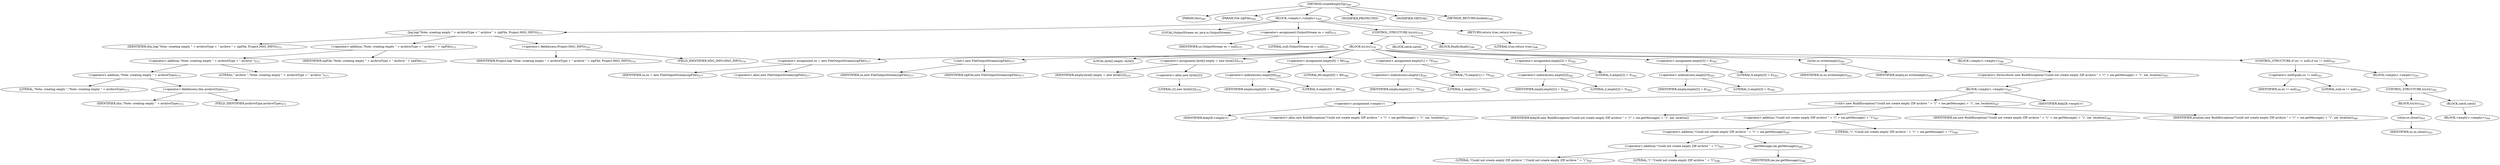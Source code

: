 digraph "createEmptyZip" {  
"1284" [label = <(METHOD,createEmptyZip)<SUB>569</SUB>> ]
"59" [label = <(PARAM,this)<SUB>569</SUB>> ]
"1285" [label = <(PARAM,File zipFile)<SUB>569</SUB>> ]
"1286" [label = <(BLOCK,&lt;empty&gt;,&lt;empty&gt;)<SUB>569</SUB>> ]
"1287" [label = <(log,log(&quot;Note: creating empty &quot; + archiveType + &quot; archive &quot; + zipFile, Project.MSG_INFO))<SUB>573</SUB>> ]
"58" [label = <(IDENTIFIER,this,log(&quot;Note: creating empty &quot; + archiveType + &quot; archive &quot; + zipFile, Project.MSG_INFO))<SUB>573</SUB>> ]
"1288" [label = <(&lt;operator&gt;.addition,&quot;Note: creating empty &quot; + archiveType + &quot; archive &quot; + zipFile)<SUB>573</SUB>> ]
"1289" [label = <(&lt;operator&gt;.addition,&quot;Note: creating empty &quot; + archiveType + &quot; archive &quot;)<SUB>573</SUB>> ]
"1290" [label = <(&lt;operator&gt;.addition,&quot;Note: creating empty &quot; + archiveType)<SUB>573</SUB>> ]
"1291" [label = <(LITERAL,&quot;Note: creating empty &quot;,&quot;Note: creating empty &quot; + archiveType)<SUB>573</SUB>> ]
"1292" [label = <(&lt;operator&gt;.fieldAccess,this.archiveType)<SUB>573</SUB>> ]
"1293" [label = <(IDENTIFIER,this,&quot;Note: creating empty &quot; + archiveType)<SUB>573</SUB>> ]
"1294" [label = <(FIELD_IDENTIFIER,archiveType,archiveType)<SUB>573</SUB>> ]
"1295" [label = <(LITERAL,&quot; archive &quot;,&quot;Note: creating empty &quot; + archiveType + &quot; archive &quot;)<SUB>573</SUB>> ]
"1296" [label = <(IDENTIFIER,zipFile,&quot;Note: creating empty &quot; + archiveType + &quot; archive &quot; + zipFile)<SUB>573</SUB>> ]
"1297" [label = <(&lt;operator&gt;.fieldAccess,Project.MSG_INFO)<SUB>574</SUB>> ]
"1298" [label = <(IDENTIFIER,Project,log(&quot;Note: creating empty &quot; + archiveType + &quot; archive &quot; + zipFile, Project.MSG_INFO))<SUB>574</SUB>> ]
"1299" [label = <(FIELD_IDENTIFIER,MSG_INFO,MSG_INFO)<SUB>574</SUB>> ]
"61" [label = <(LOCAL,OutputStream os: java.io.OutputStream)> ]
"1300" [label = <(&lt;operator&gt;.assignment,OutputStream os = null)<SUB>575</SUB>> ]
"1301" [label = <(IDENTIFIER,os,OutputStream os = null)<SUB>575</SUB>> ]
"1302" [label = <(LITERAL,null,OutputStream os = null)<SUB>575</SUB>> ]
"1303" [label = <(CONTROL_STRUCTURE,try,try)<SUB>576</SUB>> ]
"1304" [label = <(BLOCK,try,try)<SUB>576</SUB>> ]
"1305" [label = <(&lt;operator&gt;.assignment,os = new FileOutputStream(zipFile))<SUB>577</SUB>> ]
"1306" [label = <(IDENTIFIER,os,os = new FileOutputStream(zipFile))<SUB>577</SUB>> ]
"1307" [label = <(&lt;operator&gt;.alloc,new FileOutputStream(zipFile))<SUB>577</SUB>> ]
"1308" [label = <(&lt;init&gt;,new FileOutputStream(zipFile))<SUB>577</SUB>> ]
"60" [label = <(IDENTIFIER,os,new FileOutputStream(zipFile))<SUB>577</SUB>> ]
"1309" [label = <(IDENTIFIER,zipFile,new FileOutputStream(zipFile))<SUB>577</SUB>> ]
"1310" [label = <(LOCAL,byte[] empty: byte[])> ]
"1311" [label = <(&lt;operator&gt;.assignment,byte[] empty = new byte[22])<SUB>579</SUB>> ]
"1312" [label = <(IDENTIFIER,empty,byte[] empty = new byte[22])<SUB>579</SUB>> ]
"1313" [label = <(&lt;operator&gt;.alloc,new byte[22])> ]
"1314" [label = <(LITERAL,22,new byte[22])<SUB>579</SUB>> ]
"1315" [label = <(&lt;operator&gt;.assignment,empty[0] = 80)<SUB>580</SUB>> ]
"1316" [label = <(&lt;operator&gt;.indexAccess,empty[0])<SUB>580</SUB>> ]
"1317" [label = <(IDENTIFIER,empty,empty[0] = 80)<SUB>580</SUB>> ]
"1318" [label = <(LITERAL,0,empty[0] = 80)<SUB>580</SUB>> ]
"1319" [label = <(LITERAL,80,empty[0] = 80)<SUB>580</SUB>> ]
"1320" [label = <(&lt;operator&gt;.assignment,empty[1] = 75)<SUB>581</SUB>> ]
"1321" [label = <(&lt;operator&gt;.indexAccess,empty[1])<SUB>581</SUB>> ]
"1322" [label = <(IDENTIFIER,empty,empty[1] = 75)<SUB>581</SUB>> ]
"1323" [label = <(LITERAL,1,empty[1] = 75)<SUB>581</SUB>> ]
"1324" [label = <(LITERAL,75,empty[1] = 75)<SUB>581</SUB>> ]
"1325" [label = <(&lt;operator&gt;.assignment,empty[2] = 5)<SUB>582</SUB>> ]
"1326" [label = <(&lt;operator&gt;.indexAccess,empty[2])<SUB>582</SUB>> ]
"1327" [label = <(IDENTIFIER,empty,empty[2] = 5)<SUB>582</SUB>> ]
"1328" [label = <(LITERAL,2,empty[2] = 5)<SUB>582</SUB>> ]
"1329" [label = <(LITERAL,5,empty[2] = 5)<SUB>582</SUB>> ]
"1330" [label = <(&lt;operator&gt;.assignment,empty[3] = 6)<SUB>583</SUB>> ]
"1331" [label = <(&lt;operator&gt;.indexAccess,empty[3])<SUB>583</SUB>> ]
"1332" [label = <(IDENTIFIER,empty,empty[3] = 6)<SUB>583</SUB>> ]
"1333" [label = <(LITERAL,3,empty[3] = 6)<SUB>583</SUB>> ]
"1334" [label = <(LITERAL,6,empty[3] = 6)<SUB>583</SUB>> ]
"1335" [label = <(write,os.write(empty))<SUB>585</SUB>> ]
"1336" [label = <(IDENTIFIER,os,os.write(empty))<SUB>585</SUB>> ]
"1337" [label = <(IDENTIFIER,empty,os.write(empty))<SUB>585</SUB>> ]
"1338" [label = <(BLOCK,catch,catch)> ]
"1339" [label = <(BLOCK,&lt;empty&gt;,&lt;empty&gt;)<SUB>586</SUB>> ]
"1340" [label = <(&lt;operator&gt;.throw,throw new BuildException(&quot;Could not create empty ZIP archive &quot; + &quot;(&quot; + ioe.getMessage() + &quot;)&quot;, ioe, location);)<SUB>587</SUB>> ]
"1341" [label = <(BLOCK,&lt;empty&gt;,&lt;empty&gt;)<SUB>587</SUB>> ]
"1342" [label = <(&lt;operator&gt;.assignment,&lt;empty&gt;)> ]
"1343" [label = <(IDENTIFIER,$obj28,&lt;empty&gt;)> ]
"1344" [label = <(&lt;operator&gt;.alloc,new BuildException(&quot;Could not create empty ZIP archive &quot; + &quot;(&quot; + ioe.getMessage() + &quot;)&quot;, ioe, location))<SUB>587</SUB>> ]
"1345" [label = <(&lt;init&gt;,new BuildException(&quot;Could not create empty ZIP archive &quot; + &quot;(&quot; + ioe.getMessage() + &quot;)&quot;, ioe, location))<SUB>587</SUB>> ]
"1346" [label = <(IDENTIFIER,$obj28,new BuildException(&quot;Could not create empty ZIP archive &quot; + &quot;(&quot; + ioe.getMessage() + &quot;)&quot;, ioe, location))> ]
"1347" [label = <(&lt;operator&gt;.addition,&quot;Could not create empty ZIP archive &quot; + &quot;(&quot; + ioe.getMessage() + &quot;)&quot;)<SUB>587</SUB>> ]
"1348" [label = <(&lt;operator&gt;.addition,&quot;Could not create empty ZIP archive &quot; + &quot;(&quot; + ioe.getMessage())<SUB>587</SUB>> ]
"1349" [label = <(&lt;operator&gt;.addition,&quot;Could not create empty ZIP archive &quot; + &quot;(&quot;)<SUB>587</SUB>> ]
"1350" [label = <(LITERAL,&quot;Could not create empty ZIP archive &quot;,&quot;Could not create empty ZIP archive &quot; + &quot;(&quot;)<SUB>587</SUB>> ]
"1351" [label = <(LITERAL,&quot;(&quot;,&quot;Could not create empty ZIP archive &quot; + &quot;(&quot;)<SUB>588</SUB>> ]
"1352" [label = <(getMessage,ioe.getMessage())<SUB>588</SUB>> ]
"1353" [label = <(IDENTIFIER,ioe,ioe.getMessage())<SUB>588</SUB>> ]
"1354" [label = <(LITERAL,&quot;)&quot;,&quot;Could not create empty ZIP archive &quot; + &quot;(&quot; + ioe.getMessage() + &quot;)&quot;)<SUB>588</SUB>> ]
"1355" [label = <(IDENTIFIER,ioe,new BuildException(&quot;Could not create empty ZIP archive &quot; + &quot;(&quot; + ioe.getMessage() + &quot;)&quot;, ioe, location))<SUB>588</SUB>> ]
"1356" [label = <(IDENTIFIER,location,new BuildException(&quot;Could not create empty ZIP archive &quot; + &quot;(&quot; + ioe.getMessage() + &quot;)&quot;, ioe, location))<SUB>589</SUB>> ]
"1357" [label = <(IDENTIFIER,$obj28,&lt;empty&gt;)> ]
"1358" [label = <(BLOCK,finally,finally)<SUB>590</SUB>> ]
"1359" [label = <(CONTROL_STRUCTURE,if (os != null),if (os != null))<SUB>591</SUB>> ]
"1360" [label = <(&lt;operator&gt;.notEquals,os != null)<SUB>591</SUB>> ]
"1361" [label = <(IDENTIFIER,os,os != null)<SUB>591</SUB>> ]
"1362" [label = <(LITERAL,null,os != null)<SUB>591</SUB>> ]
"1363" [label = <(BLOCK,&lt;empty&gt;,&lt;empty&gt;)<SUB>591</SUB>> ]
"1364" [label = <(CONTROL_STRUCTURE,try,try)<SUB>592</SUB>> ]
"1365" [label = <(BLOCK,try,try)<SUB>592</SUB>> ]
"1366" [label = <(close,os.close())<SUB>593</SUB>> ]
"1367" [label = <(IDENTIFIER,os,os.close())<SUB>593</SUB>> ]
"1368" [label = <(BLOCK,catch,catch)> ]
"1369" [label = <(BLOCK,&lt;empty&gt;,&lt;empty&gt;)<SUB>594</SUB>> ]
"1370" [label = <(RETURN,return true;,return true;)<SUB>598</SUB>> ]
"1371" [label = <(LITERAL,true,return true;)<SUB>598</SUB>> ]
"1372" [label = <(MODIFIER,PROTECTED)> ]
"1373" [label = <(MODIFIER,VIRTUAL)> ]
"1374" [label = <(METHOD_RETURN,boolean)<SUB>569</SUB>> ]
  "1284" -> "59" 
  "1284" -> "1285" 
  "1284" -> "1286" 
  "1284" -> "1372" 
  "1284" -> "1373" 
  "1284" -> "1374" 
  "1286" -> "1287" 
  "1286" -> "61" 
  "1286" -> "1300" 
  "1286" -> "1303" 
  "1286" -> "1370" 
  "1287" -> "58" 
  "1287" -> "1288" 
  "1287" -> "1297" 
  "1288" -> "1289" 
  "1288" -> "1296" 
  "1289" -> "1290" 
  "1289" -> "1295" 
  "1290" -> "1291" 
  "1290" -> "1292" 
  "1292" -> "1293" 
  "1292" -> "1294" 
  "1297" -> "1298" 
  "1297" -> "1299" 
  "1300" -> "1301" 
  "1300" -> "1302" 
  "1303" -> "1304" 
  "1303" -> "1338" 
  "1303" -> "1358" 
  "1304" -> "1305" 
  "1304" -> "1308" 
  "1304" -> "1310" 
  "1304" -> "1311" 
  "1304" -> "1315" 
  "1304" -> "1320" 
  "1304" -> "1325" 
  "1304" -> "1330" 
  "1304" -> "1335" 
  "1305" -> "1306" 
  "1305" -> "1307" 
  "1308" -> "60" 
  "1308" -> "1309" 
  "1311" -> "1312" 
  "1311" -> "1313" 
  "1313" -> "1314" 
  "1315" -> "1316" 
  "1315" -> "1319" 
  "1316" -> "1317" 
  "1316" -> "1318" 
  "1320" -> "1321" 
  "1320" -> "1324" 
  "1321" -> "1322" 
  "1321" -> "1323" 
  "1325" -> "1326" 
  "1325" -> "1329" 
  "1326" -> "1327" 
  "1326" -> "1328" 
  "1330" -> "1331" 
  "1330" -> "1334" 
  "1331" -> "1332" 
  "1331" -> "1333" 
  "1335" -> "1336" 
  "1335" -> "1337" 
  "1338" -> "1339" 
  "1339" -> "1340" 
  "1340" -> "1341" 
  "1341" -> "1342" 
  "1341" -> "1345" 
  "1341" -> "1357" 
  "1342" -> "1343" 
  "1342" -> "1344" 
  "1345" -> "1346" 
  "1345" -> "1347" 
  "1345" -> "1355" 
  "1345" -> "1356" 
  "1347" -> "1348" 
  "1347" -> "1354" 
  "1348" -> "1349" 
  "1348" -> "1352" 
  "1349" -> "1350" 
  "1349" -> "1351" 
  "1352" -> "1353" 
  "1358" -> "1359" 
  "1359" -> "1360" 
  "1359" -> "1363" 
  "1360" -> "1361" 
  "1360" -> "1362" 
  "1363" -> "1364" 
  "1364" -> "1365" 
  "1364" -> "1368" 
  "1365" -> "1366" 
  "1366" -> "1367" 
  "1368" -> "1369" 
  "1370" -> "1371" 
}
